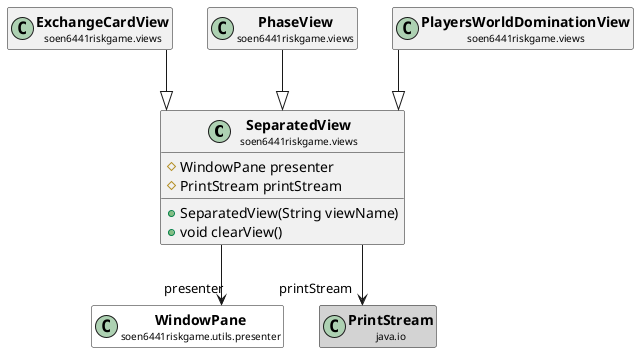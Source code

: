 @startuml

skinparam svgLinkTarget _parent
skinparam linetype ortho
set namespaceSeparator none
class "<b><size:14>SeparatedView</b>\n<size:10>soen6441riskgame.views" as soen6441riskgame.views.SeparatedView  [[../../soen6441riskgame/views/SeparatedView.html{soen6441riskgame.views.SeparatedView}]] {
#WindowPane presenter
#PrintStream printStream
+SeparatedView(String viewName)
+void clearView()
}


class "<b><size:14>ExchangeCardView</b>\n<size:10>soen6441riskgame.views" as soen6441riskgame.views.ExchangeCardView  [[../../soen6441riskgame/views/ExchangeCardView.html{soen6441riskgame.views.ExchangeCardView}]] {
}

hide soen6441riskgame.views.ExchangeCardView fields
hide soen6441riskgame.views.ExchangeCardView methods

soen6441riskgame.views.ExchangeCardView --|> soen6441riskgame.views.SeparatedView

class "<b><size:14>PhaseView</b>\n<size:10>soen6441riskgame.views" as soen6441riskgame.views.PhaseView  [[../../soen6441riskgame/views/PhaseView.html{soen6441riskgame.views.PhaseView}]] {
}

hide soen6441riskgame.views.PhaseView fields
hide soen6441riskgame.views.PhaseView methods

soen6441riskgame.views.PhaseView --|> soen6441riskgame.views.SeparatedView

class "<b><size:14>PlayersWorldDominationView</b>\n<size:10>soen6441riskgame.views" as soen6441riskgame.views.PlayersWorldDominationView  [[../../soen6441riskgame/views/PlayersWorldDominationView.html{soen6441riskgame.views.PlayersWorldDominationView}]] {
}

hide soen6441riskgame.views.PlayersWorldDominationView fields
hide soen6441riskgame.views.PlayersWorldDominationView methods

soen6441riskgame.views.PlayersWorldDominationView --|> soen6441riskgame.views.SeparatedView

class "<b><size:14>WindowPane</b>\n<size:10>soen6441riskgame.utils.presenter" as soen6441riskgame.utils.presenter.WindowPane  [[../../soen6441riskgame/utils/presenter/WindowPane.html{soen6441riskgame.utils.presenter.WindowPane}]] #white {
}

hide soen6441riskgame.utils.presenter.WindowPane fields
hide soen6441riskgame.utils.presenter.WindowPane methods

soen6441riskgame.views.SeparatedView -->  "presenter" soen6441riskgame.utils.presenter.WindowPane

class "<b><size:14>PrintStream</b>\n<size:10>java.io" as java.io.PrintStream  #lightgrey {
}

hide java.io.PrintStream fields
hide java.io.PrintStream methods

soen6441riskgame.views.SeparatedView -->  "printStream" java.io.PrintStream


@enduml

